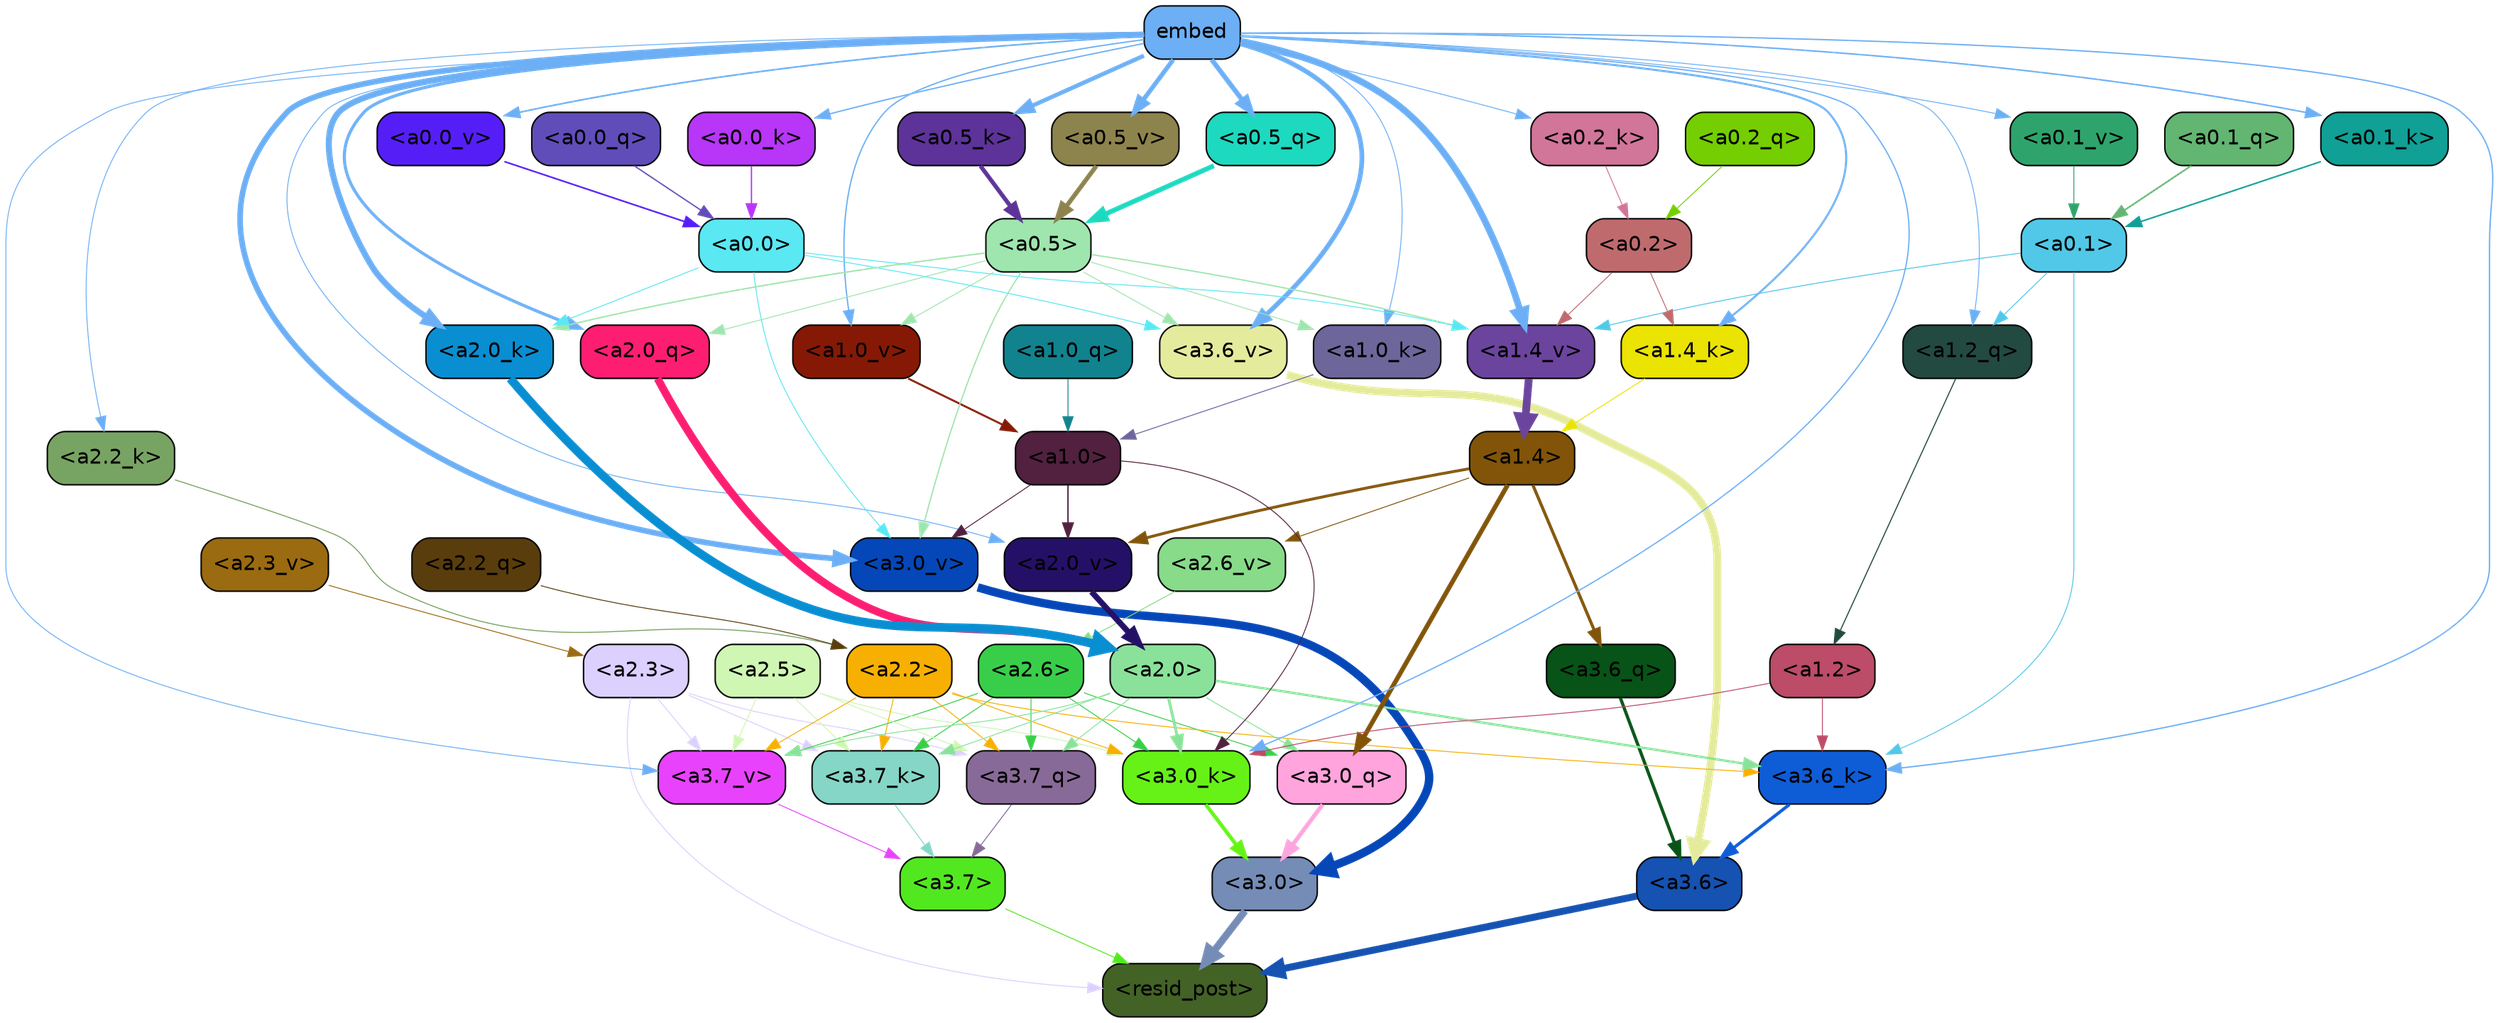 strict digraph "" {
	graph [bgcolor=transparent,
		layout=dot,
		overlap=false,
		splines=true
	];
	"<a3.7>"	[color=black,
		fillcolor="#52e81f",
		fontname=Helvetica,
		shape=box,
		style="filled, rounded"];
	"<resid_post>"	[color=black,
		fillcolor="#436226",
		fontname=Helvetica,
		shape=box,
		style="filled, rounded"];
	"<a3.7>" -> "<resid_post>"	[color="#52e81f",
		penwidth=0.6];
	"<a3.6>"	[color=black,
		fillcolor="#1552b1",
		fontname=Helvetica,
		shape=box,
		style="filled, rounded"];
	"<a3.6>" -> "<resid_post>"	[color="#1552b1",
		penwidth=4.751592040061951];
	"<a3.0>"	[color=black,
		fillcolor="#758cb7",
		fontname=Helvetica,
		shape=box,
		style="filled, rounded"];
	"<a3.0>" -> "<resid_post>"	[color="#758cb7",
		penwidth=4.904066681861877];
	"<a2.3>"	[color=black,
		fillcolor="#dbd0fe",
		fontname=Helvetica,
		shape=box,
		style="filled, rounded"];
	"<a2.3>" -> "<resid_post>"	[color="#dbd0fe",
		penwidth=0.6];
	"<a3.7_q>"	[color=black,
		fillcolor="#886a98",
		fontname=Helvetica,
		shape=box,
		style="filled, rounded"];
	"<a2.3>" -> "<a3.7_q>"	[color="#dbd0fe",
		penwidth=0.6];
	"<a3.7_k>"	[color=black,
		fillcolor="#85d6c7",
		fontname=Helvetica,
		shape=box,
		style="filled, rounded"];
	"<a2.3>" -> "<a3.7_k>"	[color="#dbd0fe",
		penwidth=0.6069068089127541];
	"<a3.7_v>"	[color=black,
		fillcolor="#e842fd",
		fontname=Helvetica,
		shape=box,
		style="filled, rounded"];
	"<a2.3>" -> "<a3.7_v>"	[color="#dbd0fe",
		penwidth=0.6];
	"<a3.7_q>" -> "<a3.7>"	[color="#886a98",
		penwidth=0.6];
	"<a3.6_q>"	[color=black,
		fillcolor="#085317",
		fontname=Helvetica,
		shape=box,
		style="filled, rounded"];
	"<a3.6_q>" -> "<a3.6>"	[color="#085317",
		penwidth=2.160832464694977];
	"<a3.0_q>"	[color=black,
		fillcolor="#ffa4dd",
		fontname=Helvetica,
		shape=box,
		style="filled, rounded"];
	"<a3.0_q>" -> "<a3.0>"	[color="#ffa4dd",
		penwidth=2.870753765106201];
	"<a3.7_k>" -> "<a3.7>"	[color="#85d6c7",
		penwidth=0.6];
	"<a3.6_k>"	[color=black,
		fillcolor="#0f5cd7",
		fontname=Helvetica,
		shape=box,
		style="filled, rounded"];
	"<a3.6_k>" -> "<a3.6>"	[color="#0f5cd7",
		penwidth=2.13908451795578];
	"<a3.0_k>"	[color=black,
		fillcolor="#66f217",
		fontname=Helvetica,
		shape=box,
		style="filled, rounded"];
	"<a3.0_k>" -> "<a3.0>"	[color="#66f217",
		penwidth=2.520303964614868];
	"<a3.7_v>" -> "<a3.7>"	[color="#e842fd",
		penwidth=0.6];
	"<a3.6_v>"	[color=black,
		fillcolor="#e5eb9c",
		fontname=Helvetica,
		shape=box,
		style="filled, rounded"];
	"<a3.6_v>" -> "<a3.6>"	[color="#e5eb9c",
		penwidth=5.297133803367615];
	"<a3.0_v>"	[color=black,
		fillcolor="#0547b8",
		fontname=Helvetica,
		shape=box,
		style="filled, rounded"];
	"<a3.0_v>" -> "<a3.0>"	[color="#0547b8",
		penwidth=5.680712580680847];
	"<a2.6>"	[color=black,
		fillcolor="#39ce49",
		fontname=Helvetica,
		shape=box,
		style="filled, rounded"];
	"<a2.6>" -> "<a3.7_q>"	[color="#39ce49",
		penwidth=0.6];
	"<a2.6>" -> "<a3.0_q>"	[color="#39ce49",
		penwidth=0.6];
	"<a2.6>" -> "<a3.7_k>"	[color="#39ce49",
		penwidth=0.6];
	"<a2.6>" -> "<a3.0_k>"	[color="#39ce49",
		penwidth=0.6];
	"<a2.6>" -> "<a3.7_v>"	[color="#39ce49",
		penwidth=0.6];
	"<a2.5>"	[color=black,
		fillcolor="#d0f6b3",
		fontname=Helvetica,
		shape=box,
		style="filled, rounded"];
	"<a2.5>" -> "<a3.7_q>"	[color="#d0f6b3",
		penwidth=0.6];
	"<a2.5>" -> "<a3.7_k>"	[color="#d0f6b3",
		penwidth=0.6];
	"<a2.5>" -> "<a3.0_k>"	[color="#d0f6b3",
		penwidth=0.6];
	"<a2.5>" -> "<a3.7_v>"	[color="#d0f6b3",
		penwidth=0.6];
	"<a2.2>"	[color=black,
		fillcolor="#f7b002",
		fontname=Helvetica,
		shape=box,
		style="filled, rounded"];
	"<a2.2>" -> "<a3.7_q>"	[color="#f7b002",
		penwidth=0.6];
	"<a2.2>" -> "<a3.7_k>"	[color="#f7b002",
		penwidth=0.6];
	"<a2.2>" -> "<a3.6_k>"	[color="#f7b002",
		penwidth=0.6];
	"<a2.2>" -> "<a3.0_k>"	[color="#f7b002",
		penwidth=0.6];
	"<a2.2>" -> "<a3.7_v>"	[color="#f7b002",
		penwidth=0.6];
	"<a2.0>"	[color=black,
		fillcolor="#8ae29a",
		fontname=Helvetica,
		shape=box,
		style="filled, rounded"];
	"<a2.0>" -> "<a3.7_q>"	[color="#8ae29a",
		penwidth=0.6];
	"<a2.0>" -> "<a3.0_q>"	[color="#8ae29a",
		penwidth=0.6];
	"<a2.0>" -> "<a3.7_k>"	[color="#8ae29a",
		penwidth=0.6];
	"<a2.0>" -> "<a3.6_k>"	[color="#8ae29a",
		penwidth=1.564806342124939];
	"<a2.0>" -> "<a3.0_k>"	[color="#8ae29a",
		penwidth=1.9353990852832794];
	"<a2.0>" -> "<a3.7_v>"	[color="#8ae29a",
		penwidth=0.6];
	"<a1.4>"	[color=black,
		fillcolor="#815409",
		fontname=Helvetica,
		shape=box,
		style="filled, rounded"];
	"<a1.4>" -> "<a3.6_q>"	[color="#815409",
		penwidth=2.0727532356977463];
	"<a1.4>" -> "<a3.0_q>"	[color="#815409",
		penwidth=3.1279823780059814];
	"<a2.6_v>"	[color=black,
		fillcolor="#87db89",
		fontname=Helvetica,
		shape=box,
		style="filled, rounded"];
	"<a1.4>" -> "<a2.6_v>"	[color="#815409",
		penwidth=0.6];
	"<a2.0_v>"	[color=black,
		fillcolor="#241167",
		fontname=Helvetica,
		shape=box,
		style="filled, rounded"];
	"<a1.4>" -> "<a2.0_v>"	[color="#815409",
		penwidth=1.9170897603034973];
	"<a1.2>"	[color=black,
		fillcolor="#bc4c68",
		fontname=Helvetica,
		shape=box,
		style="filled, rounded"];
	"<a1.2>" -> "<a3.6_k>"	[color="#bc4c68",
		penwidth=0.6];
	"<a1.2>" -> "<a3.0_k>"	[color="#bc4c68",
		penwidth=0.6];
	"<a0.1>"	[color=black,
		fillcolor="#51c8e7",
		fontname=Helvetica,
		shape=box,
		style="filled, rounded"];
	"<a0.1>" -> "<a3.6_k>"	[color="#51c8e7",
		penwidth=0.6];
	"<a1.2_q>"	[color=black,
		fillcolor="#234a40",
		fontname=Helvetica,
		shape=box,
		style="filled, rounded"];
	"<a0.1>" -> "<a1.2_q>"	[color="#51c8e7",
		penwidth=0.6];
	"<a1.4_v>"	[color=black,
		fillcolor="#6b449e",
		fontname=Helvetica,
		shape=box,
		style="filled, rounded"];
	"<a0.1>" -> "<a1.4_v>"	[color="#51c8e7",
		penwidth=0.6202214732766151];
	embed	[color=black,
		fillcolor="#6caff5",
		fontname=Helvetica,
		shape=box,
		style="filled, rounded"];
	embed -> "<a3.6_k>"	[color="#6caff5",
		penwidth=0.8915999233722687];
	embed -> "<a3.0_k>"	[color="#6caff5",
		penwidth=0.832088902592659];
	embed -> "<a3.7_v>"	[color="#6caff5",
		penwidth=0.6];
	embed -> "<a3.6_v>"	[color="#6caff5",
		penwidth=3.1840110421180725];
	embed -> "<a3.0_v>"	[color="#6caff5",
		penwidth=3.8132747188210487];
	"<a2.0_q>"	[color=black,
		fillcolor="#fd1e71",
		fontname=Helvetica,
		shape=box,
		style="filled, rounded"];
	embed -> "<a2.0_q>"	[color="#6caff5",
		penwidth=2.084651827812195];
	"<a2.2_k>"	[color=black,
		fillcolor="#78a463",
		fontname=Helvetica,
		shape=box,
		style="filled, rounded"];
	embed -> "<a2.2_k>"	[color="#6caff5",
		penwidth=0.6];
	"<a2.0_k>"	[color=black,
		fillcolor="#098ed2",
		fontname=Helvetica,
		shape=box,
		style="filled, rounded"];
	embed -> "<a2.0_k>"	[color="#6caff5",
		penwidth=4.084526404738426];
	embed -> "<a2.0_v>"	[color="#6caff5",
		penwidth=0.6];
	embed -> "<a1.2_q>"	[color="#6caff5",
		penwidth=0.6];
	"<a1.4_k>"	[color=black,
		fillcolor="#ebe301",
		fontname=Helvetica,
		shape=box,
		style="filled, rounded"];
	embed -> "<a1.4_k>"	[color="#6caff5",
		penwidth=1.3912410736083984];
	"<a1.0_k>"	[color=black,
		fillcolor="#6c669a",
		fontname=Helvetica,
		shape=box,
		style="filled, rounded"];
	embed -> "<a1.0_k>"	[color="#6caff5",
		penwidth=0.6];
	embed -> "<a1.4_v>"	[color="#6caff5",
		penwidth=4.4888065457344055];
	"<a1.0_v>"	[color=black,
		fillcolor="#851905",
		fontname=Helvetica,
		shape=box,
		style="filled, rounded"];
	embed -> "<a1.0_v>"	[color="#6caff5",
		penwidth=0.8796700537204742];
	"<a0.5_q>"	[color=black,
		fillcolor="#1dd9bf",
		fontname=Helvetica,
		shape=box,
		style="filled, rounded"];
	embed -> "<a0.5_q>"	[color="#6caff5",
		penwidth=3.271599531173706];
	"<a0.5_k>"	[color=black,
		fillcolor="#5d3399",
		fontname=Helvetica,
		shape=box,
		style="filled, rounded"];
	embed -> "<a0.5_k>"	[color="#6caff5",
		penwidth=2.8332607746124268];
	"<a0.2_k>"	[color=black,
		fillcolor="#d17599",
		fontname=Helvetica,
		shape=box,
		style="filled, rounded"];
	embed -> "<a0.2_k>"	[color="#6caff5",
		penwidth=0.6];
	"<a0.1_k>"	[color=black,
		fillcolor="#10a096",
		fontname=Helvetica,
		shape=box,
		style="filled, rounded"];
	embed -> "<a0.1_k>"	[color="#6caff5",
		penwidth=1.008571445941925];
	"<a0.0_k>"	[color=black,
		fillcolor="#b736f7",
		fontname=Helvetica,
		shape=box,
		style="filled, rounded"];
	embed -> "<a0.0_k>"	[color="#6caff5",
		penwidth=0.8747775554656982];
	"<a0.5_v>"	[color=black,
		fillcolor="#8d834d",
		fontname=Helvetica,
		shape=box,
		style="filled, rounded"];
	embed -> "<a0.5_v>"	[color="#6caff5",
		penwidth=3.0338101387023926];
	"<a0.1_v>"	[color=black,
		fillcolor="#2ea46c",
		fontname=Helvetica,
		shape=box,
		style="filled, rounded"];
	embed -> "<a0.1_v>"	[color="#6caff5",
		penwidth=0.6];
	"<a0.0_v>"	[color=black,
		fillcolor="#561ef7",
		fontname=Helvetica,
		shape=box,
		style="filled, rounded"];
	embed -> "<a0.0_v>"	[color="#6caff5",
		penwidth=1.1078194975852966];
	"<a1.0>"	[color=black,
		fillcolor="#51213f",
		fontname=Helvetica,
		shape=box,
		style="filled, rounded"];
	"<a1.0>" -> "<a3.0_k>"	[color="#51213f",
		penwidth=0.6];
	"<a1.0>" -> "<a3.0_v>"	[color="#51213f",
		penwidth=0.6];
	"<a1.0>" -> "<a2.0_v>"	[color="#51213f",
		penwidth=0.9450988052412868];
	"<a0.5>"	[color=black,
		fillcolor="#9fe5ae",
		fontname=Helvetica,
		shape=box,
		style="filled, rounded"];
	"<a0.5>" -> "<a3.6_v>"	[color="#9fe5ae",
		penwidth=0.6];
	"<a0.5>" -> "<a3.0_v>"	[color="#9fe5ae",
		penwidth=0.8331108838319778];
	"<a0.5>" -> "<a2.0_q>"	[color="#9fe5ae",
		penwidth=0.6];
	"<a0.5>" -> "<a2.0_k>"	[color="#9fe5ae",
		penwidth=0.9412797391414642];
	"<a0.5>" -> "<a1.0_k>"	[color="#9fe5ae",
		penwidth=0.6];
	"<a0.5>" -> "<a1.4_v>"	[color="#9fe5ae",
		penwidth=0.8757842034101486];
	"<a0.5>" -> "<a1.0_v>"	[color="#9fe5ae",
		penwidth=0.6];
	"<a0.0>"	[color=black,
		fillcolor="#5ae8f3",
		fontname=Helvetica,
		shape=box,
		style="filled, rounded"];
	"<a0.0>" -> "<a3.6_v>"	[color="#5ae8f3",
		penwidth=0.6];
	"<a0.0>" -> "<a3.0_v>"	[color="#5ae8f3",
		penwidth=0.6];
	"<a0.0>" -> "<a2.0_k>"	[color="#5ae8f3",
		penwidth=0.6];
	"<a0.0>" -> "<a1.4_v>"	[color="#5ae8f3",
		penwidth=0.6];
	"<a2.2_q>"	[color=black,
		fillcolor="#5a3d0d",
		fontname=Helvetica,
		shape=box,
		style="filled, rounded"];
	"<a2.2_q>" -> "<a2.2>"	[color="#5a3d0d",
		penwidth=0.6];
	"<a2.0_q>" -> "<a2.0>"	[color="#fd1e71",
		penwidth=5.29856276512146];
	"<a2.2_k>" -> "<a2.2>"	[color="#78a463",
		penwidth=0.6722683310508728];
	"<a2.0_k>" -> "<a2.0>"	[color="#098ed2",
		penwidth=5.859246134757996];
	"<a2.6_v>" -> "<a2.6>"	[color="#87db89",
		penwidth=0.6];
	"<a2.3_v>"	[color=black,
		fillcolor="#9a6b10",
		fontname=Helvetica,
		shape=box,
		style="filled, rounded"];
	"<a2.3_v>" -> "<a2.3>"	[color="#9a6b10",
		penwidth=0.6];
	"<a2.0_v>" -> "<a2.0>"	[color="#241167",
		penwidth=3.9621697664260864];
	"<a1.2_q>" -> "<a1.2>"	[color="#234a40",
		penwidth=0.7185482024215162];
	"<a1.0_q>"	[color=black,
		fillcolor="#11838e",
		fontname=Helvetica,
		shape=box,
		style="filled, rounded"];
	"<a1.0_q>" -> "<a1.0>"	[color="#11838e",
		penwidth=0.6];
	"<a1.4_k>" -> "<a1.4>"	[color="#ebe301",
		penwidth=0.6];
	"<a1.0_k>" -> "<a1.0>"	[color="#6c669a",
		penwidth=0.6];
	"<a1.4_v>" -> "<a1.4>"	[color="#6b449e",
		penwidth=5.280138969421387];
	"<a1.0_v>" -> "<a1.0>"	[color="#851905",
		penwidth=1.318962275981903];
	"<a0.2>"	[color=black,
		fillcolor="#bf6b6e",
		fontname=Helvetica,
		shape=box,
		style="filled, rounded"];
	"<a0.2>" -> "<a1.4_k>"	[color="#bf6b6e",
		penwidth=0.6];
	"<a0.2>" -> "<a1.4_v>"	[color="#bf6b6e",
		penwidth=0.6];
	"<a0.5_q>" -> "<a0.5>"	[color="#1dd9bf",
		penwidth=3.2715916633605957];
	"<a0.2_q>"	[color=black,
		fillcolor="#74ce01",
		fontname=Helvetica,
		shape=box,
		style="filled, rounded"];
	"<a0.2_q>" -> "<a0.2>"	[color="#74ce01",
		penwidth=0.6];
	"<a0.1_q>"	[color=black,
		fillcolor="#63b572",
		fontname=Helvetica,
		shape=box,
		style="filled, rounded"];
	"<a0.1_q>" -> "<a0.1>"	[color="#63b572",
		penwidth=1.0982357263565063];
	"<a0.0_q>"	[color=black,
		fillcolor="#614db9",
		fontname=Helvetica,
		shape=box,
		style="filled, rounded"];
	"<a0.0_q>" -> "<a0.0>"	[color="#614db9",
		penwidth=0.8850758075714111];
	"<a0.5_k>" -> "<a0.5>"	[color="#5d3399",
		penwidth=2.833264708518982];
	"<a0.2_k>" -> "<a0.2>"	[color="#d17599",
		penwidth=0.6];
	"<a0.1_k>" -> "<a0.1>"	[color="#10a096",
		penwidth=1.0085628032684326];
	"<a0.0_k>" -> "<a0.0>"	[color="#b736f7",
		penwidth=0.8747712969779968];
	"<a0.5_v>" -> "<a0.5>"	[color="#8d834d",
		penwidth=3.0403636693954468];
	"<a0.1_v>" -> "<a0.1>"	[color="#2ea46c",
		penwidth=0.6];
	"<a0.0_v>" -> "<a0.0>"	[color="#561ef7",
		penwidth=1.1078208088874817];
}
